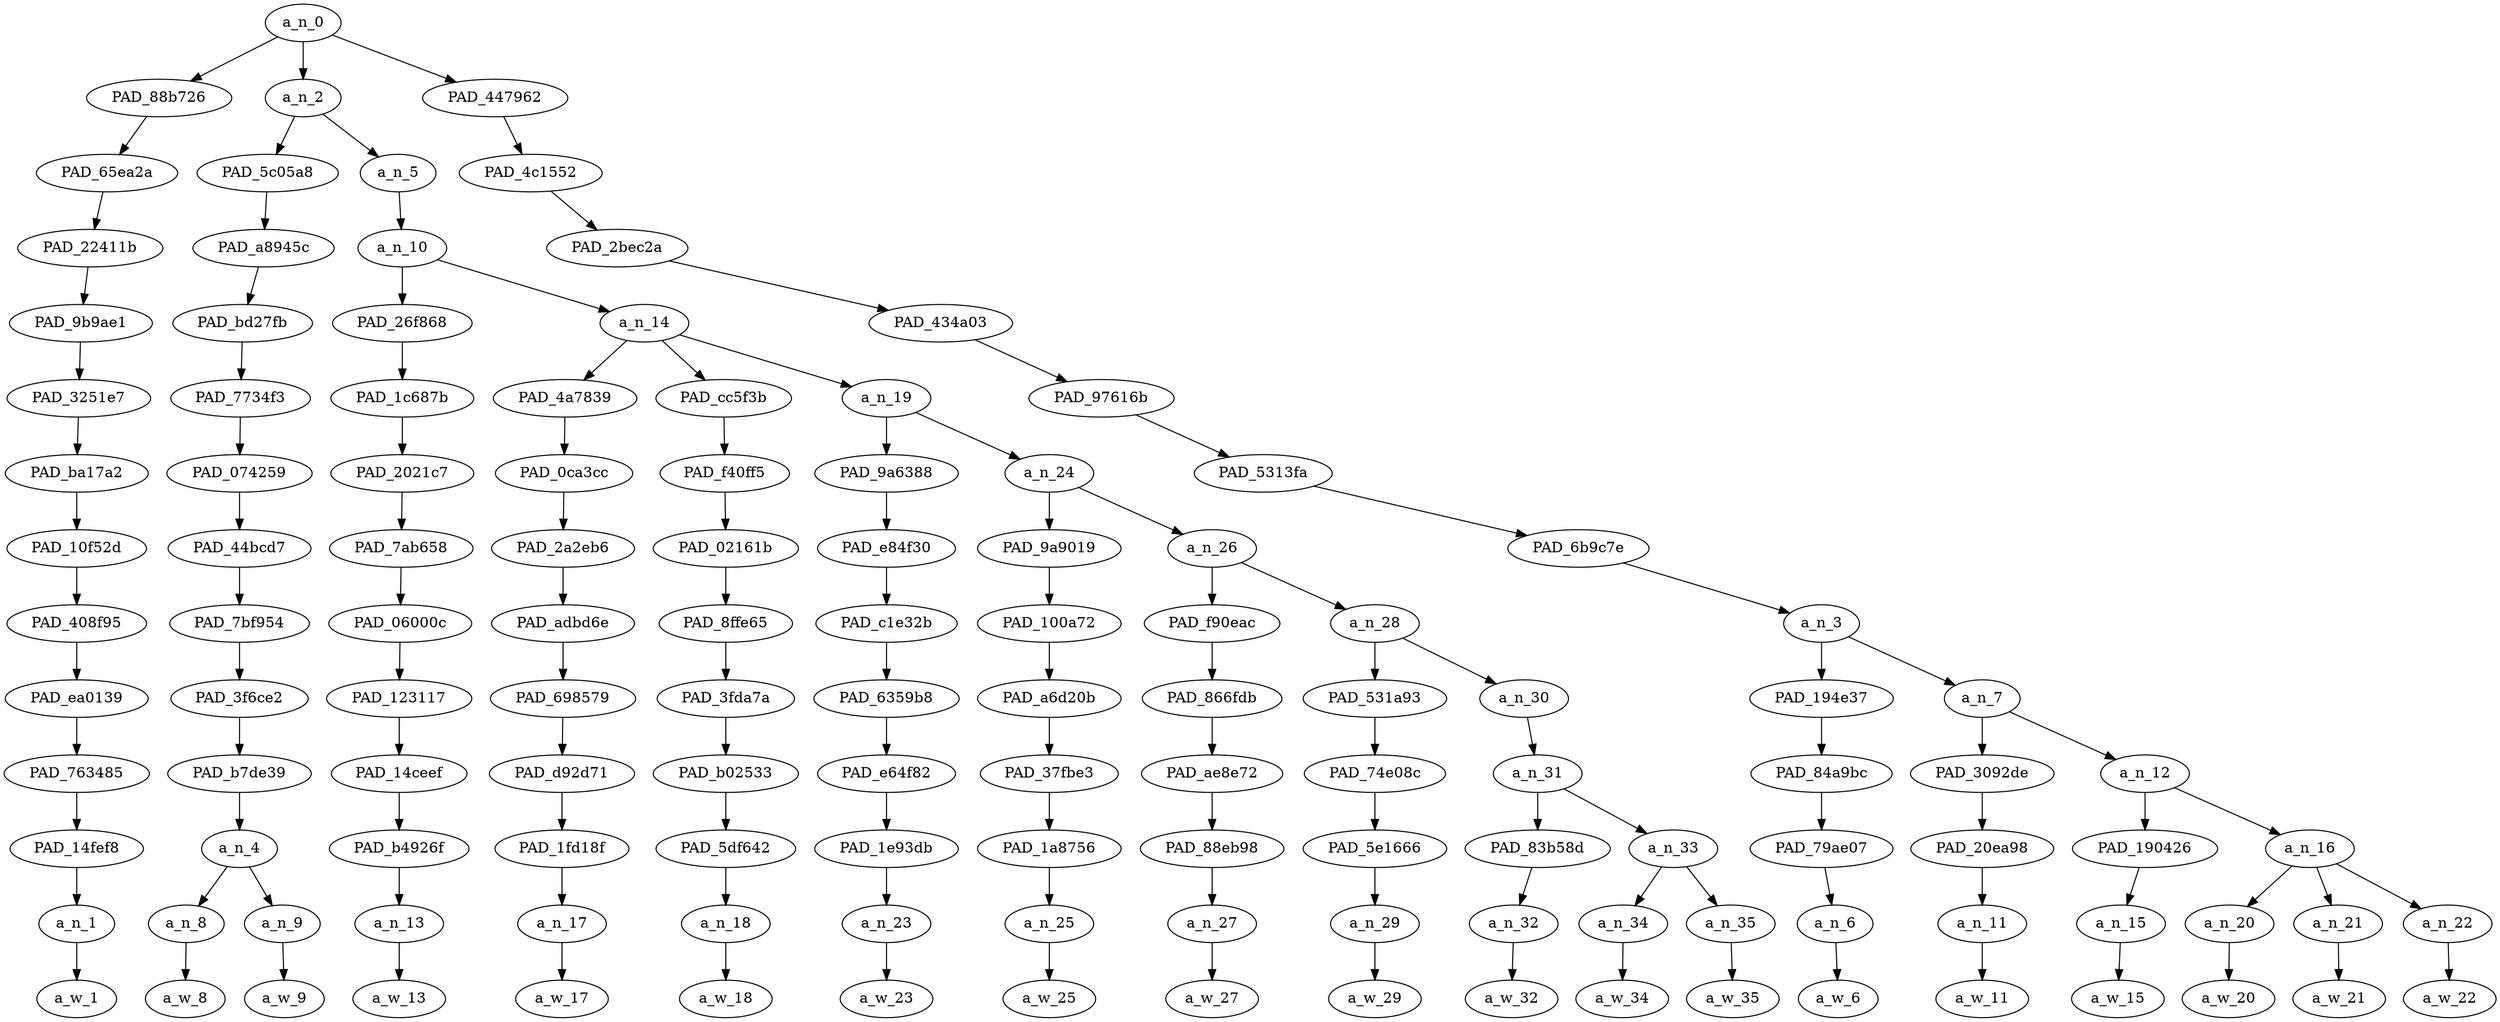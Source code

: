 strict digraph "" {
	a_n_0	[div_dir=1,
		index=0,
		level=13,
		pos="5.610677083333333,13!",
		text_span="[0, 1, 2, 3, 4, 5, 6, 7, 8, 9, 10, 11, 12, 13, 14, 15, 16, 17, 18]",
		value=1.00000001];
	PAD_88b726	[div_dir=1,
		index=0,
		level=12,
		pos="0.0,12!",
		text_span="[0]",
		value=0.07682442];
	a_n_0 -> PAD_88b726;
	a_n_2	[div_dir=1,
		index=1,
		level=12,
		pos="2.83203125,12!",
		text_span="[1, 2, 3, 4, 5, 6, 7, 8, 9, 10, 11, 12]",
		value=0.57174626];
	a_n_0 -> a_n_2;
	PAD_447962	[div_dir=1,
		index=2,
		level=12,
		pos="14.0,12!",
		text_span="[13, 14, 15, 16, 17, 18]",
		value=0.35017888];
	a_n_0 -> PAD_447962;
	PAD_65ea2a	[div_dir=1,
		index=0,
		level=11,
		pos="0.0,11!",
		text_span="[0]",
		value=0.07682442];
	PAD_88b726 -> PAD_65ea2a;
	PAD_22411b	[div_dir=1,
		index=0,
		level=10,
		pos="0.0,10!",
		text_span="[0]",
		value=0.07682442];
	PAD_65ea2a -> PAD_22411b;
	PAD_9b9ae1	[div_dir=1,
		index=0,
		level=9,
		pos="0.0,9!",
		text_span="[0]",
		value=0.07682442];
	PAD_22411b -> PAD_9b9ae1;
	PAD_3251e7	[div_dir=1,
		index=0,
		level=8,
		pos="0.0,8!",
		text_span="[0]",
		value=0.07682442];
	PAD_9b9ae1 -> PAD_3251e7;
	PAD_ba17a2	[div_dir=1,
		index=0,
		level=7,
		pos="0.0,7!",
		text_span="[0]",
		value=0.07682442];
	PAD_3251e7 -> PAD_ba17a2;
	PAD_10f52d	[div_dir=1,
		index=0,
		level=6,
		pos="0.0,6!",
		text_span="[0]",
		value=0.07682442];
	PAD_ba17a2 -> PAD_10f52d;
	PAD_408f95	[div_dir=1,
		index=0,
		level=5,
		pos="0.0,5!",
		text_span="[0]",
		value=0.07682442];
	PAD_10f52d -> PAD_408f95;
	PAD_ea0139	[div_dir=1,
		index=0,
		level=4,
		pos="0.0,4!",
		text_span="[0]",
		value=0.07682442];
	PAD_408f95 -> PAD_ea0139;
	PAD_763485	[div_dir=1,
		index=0,
		level=3,
		pos="0.0,3!",
		text_span="[0]",
		value=0.07682442];
	PAD_ea0139 -> PAD_763485;
	PAD_14fef8	[div_dir=1,
		index=0,
		level=2,
		pos="0.0,2!",
		text_span="[0]",
		value=0.07682442];
	PAD_763485 -> PAD_14fef8;
	a_n_1	[div_dir=1,
		index=0,
		level=1,
		pos="0.0,1!",
		text_span="[0]",
		value=0.07682442];
	PAD_14fef8 -> a_n_1;
	a_w_1	[div_dir=0,
		index=0,
		level=0,
		pos="0,0!",
		text_span="[0]",
		value=hey];
	a_n_1 -> a_w_1;
	PAD_5c05a8	[div_dir=1,
		index=1,
		level=11,
		pos="1.5,11!",
		text_span="[1, 2]",
		value=0.26891496];
	a_n_2 -> PAD_5c05a8;
	a_n_5	[div_dir=1,
		index=2,
		level=11,
		pos="4.1640625,11!",
		text_span="[3, 4, 5, 6, 7, 8, 9, 10, 11, 12]",
		value=0.30191949];
	a_n_2 -> a_n_5;
	PAD_a8945c	[div_dir=1,
		index=1,
		level=10,
		pos="1.5,10!",
		text_span="[1, 2]",
		value=0.26891496];
	PAD_5c05a8 -> PAD_a8945c;
	PAD_bd27fb	[div_dir=1,
		index=1,
		level=9,
		pos="1.5,9!",
		text_span="[1, 2]",
		value=0.26891496];
	PAD_a8945c -> PAD_bd27fb;
	PAD_7734f3	[div_dir=1,
		index=1,
		level=8,
		pos="1.5,8!",
		text_span="[1, 2]",
		value=0.26891496];
	PAD_bd27fb -> PAD_7734f3;
	PAD_074259	[div_dir=1,
		index=1,
		level=7,
		pos="1.5,7!",
		text_span="[1, 2]",
		value=0.26891496];
	PAD_7734f3 -> PAD_074259;
	PAD_44bcd7	[div_dir=1,
		index=1,
		level=6,
		pos="1.5,6!",
		text_span="[1, 2]",
		value=0.26891496];
	PAD_074259 -> PAD_44bcd7;
	PAD_7bf954	[div_dir=1,
		index=1,
		level=5,
		pos="1.5,5!",
		text_span="[1, 2]",
		value=0.26891496];
	PAD_44bcd7 -> PAD_7bf954;
	PAD_3f6ce2	[div_dir=1,
		index=1,
		level=4,
		pos="1.5,4!",
		text_span="[1, 2]",
		value=0.26891496];
	PAD_7bf954 -> PAD_3f6ce2;
	PAD_b7de39	[div_dir=1,
		index=1,
		level=3,
		pos="1.5,3!",
		text_span="[1, 2]",
		value=0.26891496];
	PAD_3f6ce2 -> PAD_b7de39;
	a_n_4	[div_dir=1,
		index=1,
		level=2,
		pos="1.5,2!",
		text_span="[1, 2]",
		value=0.26891496];
	PAD_b7de39 -> a_n_4;
	a_n_8	[div_dir=1,
		index=1,
		level=1,
		pos="1.0,1!",
		text_span="[1]",
		value=0.17174862];
	a_n_4 -> a_n_8;
	a_n_9	[div_dir=1,
		index=2,
		level=1,
		pos="2.0,1!",
		text_span="[2]",
		value=0.09597933];
	a_n_4 -> a_n_9;
	a_w_8	[div_dir=0,
		index=1,
		level=0,
		pos="1,0!",
		text_span="[1]",
		value=nigger];
	a_n_8 -> a_w_8;
	a_w_9	[div_dir=0,
		index=2,
		level=0,
		pos="2,0!",
		text_span="[2]",
		value=lover];
	a_n_9 -> a_w_9;
	a_n_10	[div_dir=1,
		index=2,
		level=10,
		pos="4.1640625,10!",
		text_span="[3, 4, 5, 6, 7, 8, 9, 10, 11, 12]",
		value=0.30153237];
	a_n_5 -> a_n_10;
	PAD_26f868	[div_dir=1,
		index=2,
		level=9,
		pos="3.0,9!",
		text_span="[3]",
		value=0.04205268];
	a_n_10 -> PAD_26f868;
	a_n_14	[div_dir=1,
		index=3,
		level=9,
		pos="5.328125,9!",
		text_span="[4, 5, 6, 7, 8, 9, 10, 11, 12]",
		value=0.25909256];
	a_n_10 -> a_n_14;
	PAD_1c687b	[div_dir=1,
		index=2,
		level=8,
		pos="3.0,8!",
		text_span="[3]",
		value=0.04205268];
	PAD_26f868 -> PAD_1c687b;
	PAD_2021c7	[div_dir=1,
		index=2,
		level=7,
		pos="3.0,7!",
		text_span="[3]",
		value=0.04205268];
	PAD_1c687b -> PAD_2021c7;
	PAD_7ab658	[div_dir=1,
		index=2,
		level=6,
		pos="3.0,6!",
		text_span="[3]",
		value=0.04205268];
	PAD_2021c7 -> PAD_7ab658;
	PAD_06000c	[div_dir=1,
		index=2,
		level=5,
		pos="3.0,5!",
		text_span="[3]",
		value=0.04205268];
	PAD_7ab658 -> PAD_06000c;
	PAD_123117	[div_dir=1,
		index=2,
		level=4,
		pos="3.0,4!",
		text_span="[3]",
		value=0.04205268];
	PAD_06000c -> PAD_123117;
	PAD_14ceef	[div_dir=1,
		index=2,
		level=3,
		pos="3.0,3!",
		text_span="[3]",
		value=0.04205268];
	PAD_123117 -> PAD_14ceef;
	PAD_b4926f	[div_dir=1,
		index=2,
		level=2,
		pos="3.0,2!",
		text_span="[3]",
		value=0.04205268];
	PAD_14ceef -> PAD_b4926f;
	a_n_13	[div_dir=1,
		index=3,
		level=1,
		pos="3.0,1!",
		text_span="[3]",
		value=0.04205268];
	PAD_b4926f -> a_n_13;
	a_w_13	[div_dir=0,
		index=3,
		level=0,
		pos="3,0!",
		text_span="[3]",
		value=we];
	a_n_13 -> a_w_13;
	PAD_4a7839	[div_dir=1,
		index=3,
		level=8,
		pos="4.0,8!",
		text_span="[4]",
		value=0.03215787];
	a_n_14 -> PAD_4a7839;
	PAD_cc5f3b	[div_dir=1,
		index=4,
		level=8,
		pos="5.0,8!",
		text_span="[5]",
		value=0.02762541];
	a_n_14 -> PAD_cc5f3b;
	a_n_19	[div_dir=1,
		index=5,
		level=8,
		pos="6.984375,8!",
		text_span="[6, 7, 8, 9, 10, 11, 12]",
		value=0.19896804];
	a_n_14 -> a_n_19;
	PAD_0ca3cc	[div_dir=1,
		index=3,
		level=7,
		pos="4.0,7!",
		text_span="[4]",
		value=0.03215787];
	PAD_4a7839 -> PAD_0ca3cc;
	PAD_2a2eb6	[div_dir=1,
		index=3,
		level=6,
		pos="4.0,6!",
		text_span="[4]",
		value=0.03215787];
	PAD_0ca3cc -> PAD_2a2eb6;
	PAD_adbd6e	[div_dir=1,
		index=3,
		level=5,
		pos="4.0,5!",
		text_span="[4]",
		value=0.03215787];
	PAD_2a2eb6 -> PAD_adbd6e;
	PAD_698579	[div_dir=1,
		index=3,
		level=4,
		pos="4.0,4!",
		text_span="[4]",
		value=0.03215787];
	PAD_adbd6e -> PAD_698579;
	PAD_d92d71	[div_dir=1,
		index=3,
		level=3,
		pos="4.0,3!",
		text_span="[4]",
		value=0.03215787];
	PAD_698579 -> PAD_d92d71;
	PAD_1fd18f	[div_dir=1,
		index=3,
		level=2,
		pos="4.0,2!",
		text_span="[4]",
		value=0.03215787];
	PAD_d92d71 -> PAD_1fd18f;
	a_n_17	[div_dir=1,
		index=4,
		level=1,
		pos="4.0,1!",
		text_span="[4]",
		value=0.03215787];
	PAD_1fd18f -> a_n_17;
	a_w_17	[div_dir=0,
		index=4,
		level=0,
		pos="4,0!",
		text_span="[4]",
		value=don];
	a_n_17 -> a_w_17;
	PAD_f40ff5	[div_dir=1,
		index=4,
		level=7,
		pos="5.0,7!",
		text_span="[5]",
		value=0.02762541];
	PAD_cc5f3b -> PAD_f40ff5;
	PAD_02161b	[div_dir=1,
		index=4,
		level=6,
		pos="5.0,6!",
		text_span="[5]",
		value=0.02762541];
	PAD_f40ff5 -> PAD_02161b;
	PAD_8ffe65	[div_dir=1,
		index=4,
		level=5,
		pos="5.0,5!",
		text_span="[5]",
		value=0.02762541];
	PAD_02161b -> PAD_8ffe65;
	PAD_3fda7a	[div_dir=1,
		index=4,
		level=4,
		pos="5.0,4!",
		text_span="[5]",
		value=0.02762541];
	PAD_8ffe65 -> PAD_3fda7a;
	PAD_b02533	[div_dir=1,
		index=4,
		level=3,
		pos="5.0,3!",
		text_span="[5]",
		value=0.02762541];
	PAD_3fda7a -> PAD_b02533;
	PAD_5df642	[div_dir=1,
		index=4,
		level=2,
		pos="5.0,2!",
		text_span="[5]",
		value=0.02762541];
	PAD_b02533 -> PAD_5df642;
	a_n_18	[div_dir=1,
		index=5,
		level=1,
		pos="5.0,1!",
		text_span="[5]",
		value=0.02762541];
	PAD_5df642 -> a_n_18;
	a_w_18	[div_dir=0,
		index=5,
		level=0,
		pos="5,0!",
		text_span="[5]",
		value=t];
	a_n_18 -> a_w_18;
	PAD_9a6388	[div_dir=1,
		index=5,
		level=7,
		pos="6.0,7!",
		text_span="[6]",
		value=0.02999677];
	a_n_19 -> PAD_9a6388;
	a_n_24	[div_dir=1,
		index=6,
		level=7,
		pos="7.96875,7!",
		text_span="[7, 8, 9, 10, 11, 12]",
		value=0.16868425];
	a_n_19 -> a_n_24;
	PAD_e84f30	[div_dir=1,
		index=5,
		level=6,
		pos="6.0,6!",
		text_span="[6]",
		value=0.02999677];
	PAD_9a6388 -> PAD_e84f30;
	PAD_c1e32b	[div_dir=1,
		index=5,
		level=5,
		pos="6.0,5!",
		text_span="[6]",
		value=0.02999677];
	PAD_e84f30 -> PAD_c1e32b;
	PAD_6359b8	[div_dir=1,
		index=5,
		level=4,
		pos="6.0,4!",
		text_span="[6]",
		value=0.02999677];
	PAD_c1e32b -> PAD_6359b8;
	PAD_e64f82	[div_dir=1,
		index=5,
		level=3,
		pos="6.0,3!",
		text_span="[6]",
		value=0.02999677];
	PAD_6359b8 -> PAD_e64f82;
	PAD_1e93db	[div_dir=1,
		index=5,
		level=2,
		pos="6.0,2!",
		text_span="[6]",
		value=0.02999677];
	PAD_e64f82 -> PAD_1e93db;
	a_n_23	[div_dir=1,
		index=6,
		level=1,
		pos="6.0,1!",
		text_span="[6]",
		value=0.02999677];
	PAD_1e93db -> a_n_23;
	a_w_23	[div_dir=0,
		index=6,
		level=0,
		pos="6,0!",
		text_span="[6]",
		value=care];
	a_n_23 -> a_w_23;
	PAD_9a9019	[div_dir=1,
		index=6,
		level=6,
		pos="7.0,6!",
		text_span="[7]",
		value=0.02554248];
	a_n_24 -> PAD_9a9019;
	a_n_26	[div_dir=1,
		index=7,
		level=6,
		pos="8.9375,6!",
		text_span="[8, 9, 10, 11, 12]",
		value=0.14290931];
	a_n_24 -> a_n_26;
	PAD_100a72	[div_dir=1,
		index=6,
		level=5,
		pos="7.0,5!",
		text_span="[7]",
		value=0.02554248];
	PAD_9a9019 -> PAD_100a72;
	PAD_a6d20b	[div_dir=1,
		index=6,
		level=4,
		pos="7.0,4!",
		text_span="[7]",
		value=0.02554248];
	PAD_100a72 -> PAD_a6d20b;
	PAD_37fbe3	[div_dir=1,
		index=6,
		level=3,
		pos="7.0,3!",
		text_span="[7]",
		value=0.02554248];
	PAD_a6d20b -> PAD_37fbe3;
	PAD_1a8756	[div_dir=1,
		index=6,
		level=2,
		pos="7.0,2!",
		text_span="[7]",
		value=0.02554248];
	PAD_37fbe3 -> PAD_1a8756;
	a_n_25	[div_dir=1,
		index=7,
		level=1,
		pos="7.0,1!",
		text_span="[7]",
		value=0.02554248];
	PAD_1a8756 -> a_n_25;
	a_w_25	[div_dir=0,
		index=7,
		level=0,
		pos="7,0!",
		text_span="[7]",
		value=what];
	a_n_25 -> a_w_25;
	PAD_f90eac	[div_dir=1,
		index=7,
		level=5,
		pos="8.0,5!",
		text_span="[8]",
		value=0.02904099];
	a_n_26 -> PAD_f90eac;
	a_n_28	[div_dir=1,
		index=8,
		level=5,
		pos="9.875,5!",
		text_span="[9, 10, 11, 12]",
		value=0.11369451];
	a_n_26 -> a_n_28;
	PAD_866fdb	[div_dir=1,
		index=7,
		level=4,
		pos="8.0,4!",
		text_span="[8]",
		value=0.02904099];
	PAD_f90eac -> PAD_866fdb;
	PAD_ae8e72	[div_dir=1,
		index=7,
		level=3,
		pos="8.0,3!",
		text_span="[8]",
		value=0.02904099];
	PAD_866fdb -> PAD_ae8e72;
	PAD_88eb98	[div_dir=1,
		index=7,
		level=2,
		pos="8.0,2!",
		text_span="[8]",
		value=0.02904099];
	PAD_ae8e72 -> PAD_88eb98;
	a_n_27	[div_dir=1,
		index=8,
		level=1,
		pos="8.0,1!",
		text_span="[8]",
		value=0.02904099];
	PAD_88eb98 -> a_n_27;
	a_w_27	[div_dir=0,
		index=8,
		level=0,
		pos="8,0!",
		text_span="[8]",
		value=you];
	a_n_27 -> a_w_27;
	PAD_531a93	[div_dir=1,
		index=8,
		level=4,
		pos="9.0,4!",
		text_span="[9]",
		value=0.02542014];
	a_n_28 -> PAD_531a93;
	a_n_30	[div_dir=1,
		index=9,
		level=4,
		pos="10.75,4!",
		text_span="[10, 11, 12]",
		value=0.08810127];
	a_n_28 -> a_n_30;
	PAD_74e08c	[div_dir=1,
		index=8,
		level=3,
		pos="9.0,3!",
		text_span="[9]",
		value=0.02542014];
	PAD_531a93 -> PAD_74e08c;
	PAD_5e1666	[div_dir=1,
		index=8,
		level=2,
		pos="9.0,2!",
		text_span="[9]",
		value=0.02542014];
	PAD_74e08c -> PAD_5e1666;
	a_n_29	[div_dir=1,
		index=9,
		level=1,
		pos="9.0,1!",
		text_span="[9]",
		value=0.02542014];
	PAD_5e1666 -> a_n_29;
	a_w_29	[div_dir=0,
		index=9,
		level=0,
		pos="9,0!",
		text_span="[9]",
		value=have];
	a_n_29 -> a_w_29;
	a_n_31	[div_dir=1,
		index=9,
		level=3,
		pos="10.75,3!",
		text_span="[10, 11, 12]",
		value=0.08797963];
	a_n_30 -> a_n_31;
	PAD_83b58d	[div_dir=1,
		index=9,
		level=2,
		pos="10.0,2!",
		text_span="[10]",
		value=0.02552861];
	a_n_31 -> PAD_83b58d;
	a_n_33	[div_dir=1,
		index=10,
		level=2,
		pos="11.5,2!",
		text_span="[11, 12]",
		value=0.06232938];
	a_n_31 -> a_n_33;
	a_n_32	[div_dir=1,
		index=10,
		level=1,
		pos="10.0,1!",
		text_span="[10]",
		value=0.02552861];
	PAD_83b58d -> a_n_32;
	a_w_32	[div_dir=0,
		index=10,
		level=0,
		pos="10,0!",
		text_span="[10]",
		value=to];
	a_n_32 -> a_w_32;
	a_n_34	[div_dir=1,
		index=11,
		level=1,
		pos="11.0,1!",
		text_span="[11]",
		value=0.02982225];
	a_n_33 -> a_n_34;
	a_n_35	[div_dir=1,
		index=12,
		level=1,
		pos="12.0,1!",
		text_span="[12]",
		value=0.03237385];
	a_n_33 -> a_n_35;
	a_w_34	[div_dir=0,
		index=11,
		level=0,
		pos="11,0!",
		text_span="[11]",
		value=say];
	a_n_34 -> a_w_34;
	a_w_35	[div_dir=0,
		index=12,
		level=0,
		pos="12,0!",
		text_span="[12]",
		value=here];
	a_n_35 -> a_w_35;
	PAD_4c1552	[div_dir=1,
		index=3,
		level=11,
		pos="14.0,11!",
		text_span="[13, 14, 15, 16, 17, 18]",
		value=0.35017888];
	PAD_447962 -> PAD_4c1552;
	PAD_2bec2a	[div_dir=1,
		index=3,
		level=10,
		pos="14.0,10!",
		text_span="[13, 14, 15, 16, 17, 18]",
		value=0.35017888];
	PAD_4c1552 -> PAD_2bec2a;
	PAD_434a03	[div_dir=1,
		index=4,
		level=9,
		pos="14.0,9!",
		text_span="[13, 14, 15, 16, 17, 18]",
		value=0.35017888];
	PAD_2bec2a -> PAD_434a03;
	PAD_97616b	[div_dir=1,
		index=6,
		level=8,
		pos="14.0,8!",
		text_span="[13, 14, 15, 16, 17, 18]",
		value=0.35017888];
	PAD_434a03 -> PAD_97616b;
	PAD_5313fa	[div_dir=1,
		index=7,
		level=7,
		pos="14.0,7!",
		text_span="[13, 14, 15, 16, 17, 18]",
		value=0.35017888];
	PAD_97616b -> PAD_5313fa;
	PAD_6b9c7e	[div_dir=1,
		index=8,
		level=6,
		pos="14.0,6!",
		text_span="[13, 14, 15, 16, 17, 18]",
		value=0.35017888];
	PAD_5313fa -> PAD_6b9c7e;
	a_n_3	[div_dir=1,
		index=9,
		level=5,
		pos="14.0,5!",
		text_span="[13, 14, 15, 16, 17, 18]",
		value=0.35017888];
	PAD_6b9c7e -> a_n_3;
	PAD_194e37	[div_dir=1,
		index=10,
		level=4,
		pos="13.0,4!",
		text_span="[13]",
		value=0.03642602];
	a_n_3 -> PAD_194e37;
	a_n_7	[div_dir=1,
		index=11,
		level=4,
		pos="15.0,4!",
		text_span="[14, 15, 16, 17, 18]",
		value=0.31310474];
	a_n_3 -> a_n_7;
	PAD_84a9bc	[div_dir=1,
		index=10,
		level=3,
		pos="13.0,3!",
		text_span="[13]",
		value=0.03642602];
	PAD_194e37 -> PAD_84a9bc;
	PAD_79ae07	[div_dir=1,
		index=11,
		level=2,
		pos="13.0,2!",
		text_span="[13]",
		value=0.03642602];
	PAD_84a9bc -> PAD_79ae07;
	a_n_6	[div_dir=1,
		index=13,
		level=1,
		pos="13.0,1!",
		text_span="[13]",
		value=0.03642602];
	PAD_79ae07 -> a_n_6;
	a_w_6	[div_dir=0,
		index=13,
		level=0,
		pos="13,0!",
		text_span="[13]",
		value=go];
	a_n_6 -> a_w_6;
	PAD_3092de	[div_dir=1,
		index=11,
		level=3,
		pos="14.0,3!",
		text_span="[14]",
		value=0.03565764];
	a_n_7 -> PAD_3092de;
	a_n_12	[div_dir=1,
		index=12,
		level=3,
		pos="16.0,3!",
		text_span="[15, 16, 17, 18]",
		value=0.27682114];
	a_n_7 -> a_n_12;
	PAD_20ea98	[div_dir=1,
		index=12,
		level=2,
		pos="14.0,2!",
		text_span="[14]",
		value=0.03565764];
	PAD_3092de -> PAD_20ea98;
	a_n_11	[div_dir=1,
		index=14,
		level=1,
		pos="14.0,1!",
		text_span="[14]",
		value=0.03565764];
	PAD_20ea98 -> a_n_11;
	a_w_11	[div_dir=0,
		index=14,
		level=0,
		pos="14,0!",
		text_span="[14]",
		value=back];
	a_n_11 -> a_w_11;
	PAD_190426	[div_dir=1,
		index=13,
		level=2,
		pos="15.0,2!",
		text_span="[15]",
		value=0.03083268];
	a_n_12 -> PAD_190426;
	a_n_16	[div_dir=1,
		index=14,
		level=2,
		pos="17.0,2!",
		text_span="[16, 17, 18]",
		value=0.24543339];
	a_n_12 -> a_n_16;
	a_n_15	[div_dir=1,
		index=15,
		level=1,
		pos="15.0,1!",
		text_span="[15]",
		value=0.03083268];
	PAD_190426 -> a_n_15;
	a_w_15	[div_dir=0,
		index=15,
		level=0,
		pos="15,0!",
		text_span="[15]",
		value=to1];
	a_n_15 -> a_w_15;
	a_n_20	[div_dir=1,
		index=16,
		level=1,
		pos="16.0,1!",
		text_span="[16]",
		value=0.04761185];
	a_n_16 -> a_n_20;
	a_n_21	[div_dir=1,
		index=17,
		level=1,
		pos="17.0,1!",
		text_span="[17]",
		value=0.13730019];
	a_n_16 -> a_n_21;
	a_n_22	[div_dir=-1,
		index=18,
		level=1,
		pos="18.0,1!",
		text_span="[18]",
		value=0.05996015];
	a_n_16 -> a_n_22;
	a_w_20	[div_dir=0,
		index=16,
		level=0,
		pos="16,0!",
		text_span="[16]",
		value=your];
	a_n_20 -> a_w_20;
	a_w_21	[div_dir=0,
		index=17,
		level=0,
		pos="17,0!",
		text_span="[17]",
		value=nigger1];
	a_n_21 -> a_w_21;
	a_w_22	[div_dir=0,
		index=18,
		level=0,
		pos="18,0!",
		text_span="[18]",
		value=friends];
	a_n_22 -> a_w_22;
}

